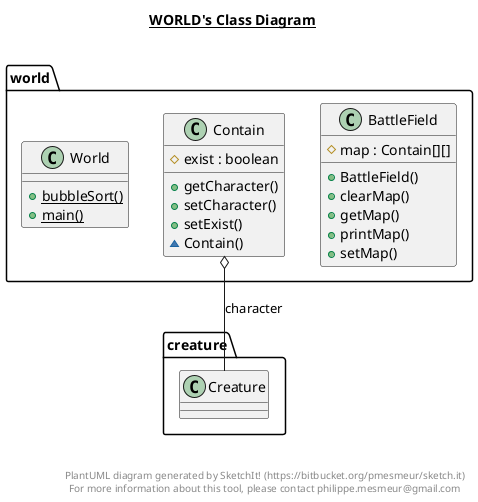 @startuml

title __WORLD's Class Diagram__\n

  namespace world {
    class world.BattleField {
        # map : Contain[][]
        + BattleField()
        + clearMap()
        + getMap()
        + printMap()
        + setMap()
    }
  }
  

  namespace world {
    class world.Contain {
        # exist : boolean
        + getCharacter()
        + setCharacter()
        + setExist()
        ~ Contain()
    }
  }
  

  namespace world {
    class world.World {
        {static} + bubbleSort()
        {static} + main()
    }
  }
  

  world.Contain o-- creature.Creature : character


right footer


PlantUML diagram generated by SketchIt! (https://bitbucket.org/pmesmeur/sketch.it)
For more information about this tool, please contact philippe.mesmeur@gmail.com
endfooter

@enduml
